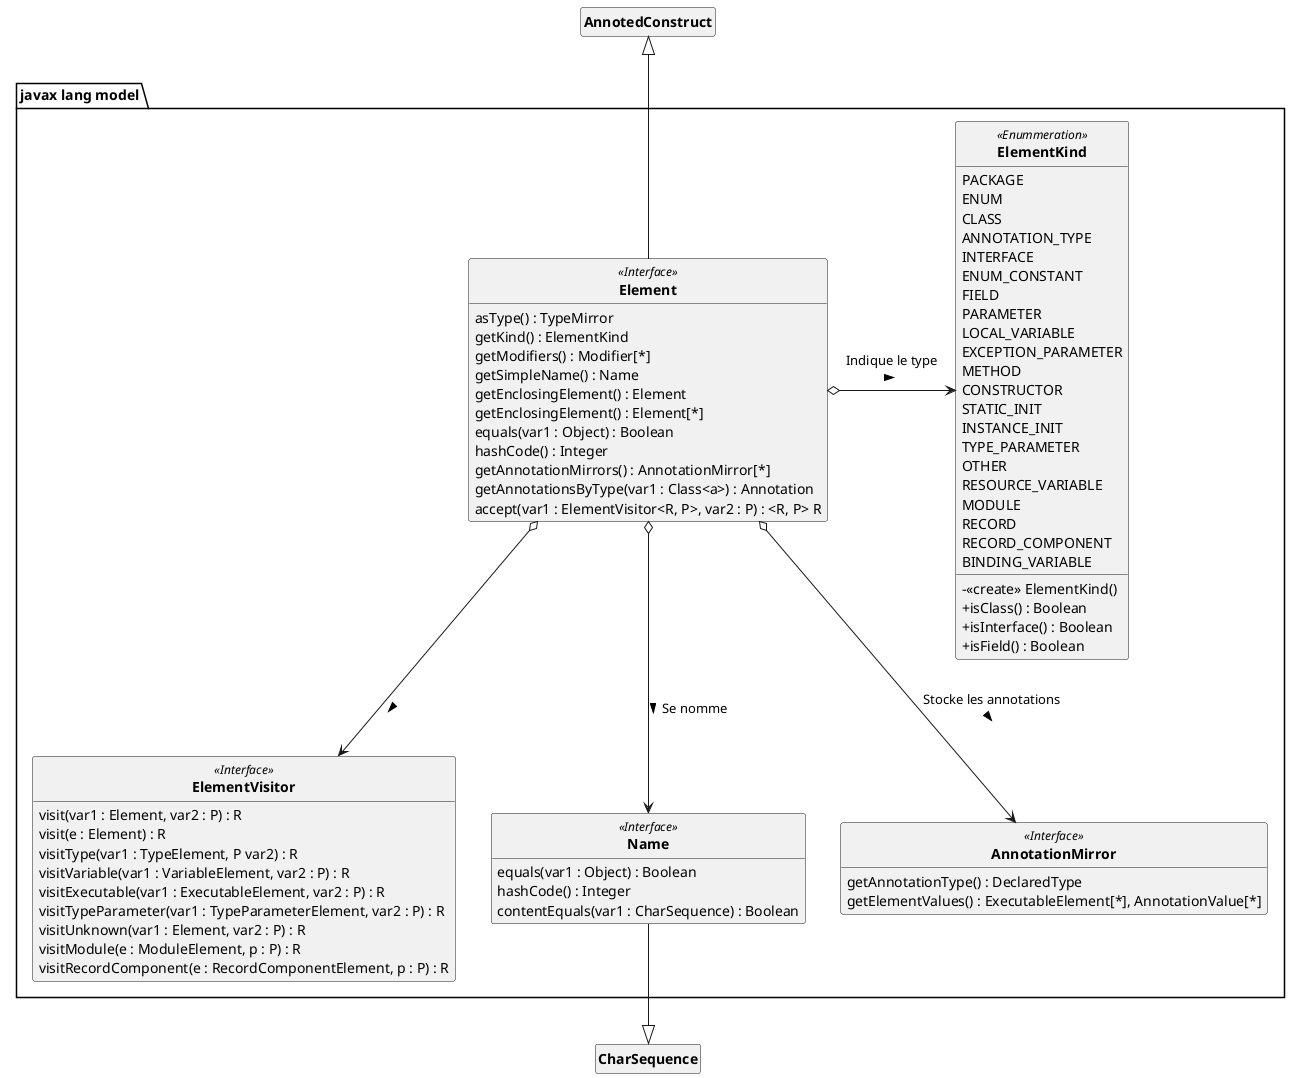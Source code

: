 @startuml
'https://plantuml.com/class-diagram
skinparam style strictuml
skinparam classAttributeIconSize 0
skinparam classFontStyle Bold

hide empty members

package "javax lang model" {
    class Element <<Interface>>{
        asType() : TypeMirror
        getKind() : ElementKind
        getModifiers() : Modifier[*]
        getSimpleName() : Name
        getEnclosingElement() : Element
        getEnclosingElement() : Element[*]
        equals(var1 : Object) : Boolean
        hashCode() : Integer
        getAnnotationMirrors() : AnnotationMirror[*]
        getAnnotationsByType(var1 : Class<a>) : Annotation
        accept(var1 : ElementVisitor<R, P>, var2 : P) : <R, P> R
    }

    class ElementKind <<Enummeration>>{
            PACKAGE
            ENUM
            CLASS
            ANNOTATION_TYPE
            INTERFACE
            ENUM_CONSTANT
            FIELD
            PARAMETER
            LOCAL_VARIABLE
            EXCEPTION_PARAMETER
            METHOD
            CONSTRUCTOR
            STATIC_INIT
            INSTANCE_INIT
            TYPE_PARAMETER
            OTHER
            RESOURCE_VARIABLE
            MODULE
            RECORD
            RECORD_COMPONENT
            BINDING_VARIABLE
            - <<create>> ElementKind()
            + isClass() : Boolean
            + isInterface() : Boolean
            + isField() : Boolean
    }

    class ElementVisitor <<Interface>>{
        visit(var1 : Element, var2 : P) : R
        visit(e : Element) : R
        visitType(var1 : TypeElement, P var2) : R
        visitVariable(var1 : VariableElement, var2 : P) : R
        visitExecutable(var1 : ExecutableElement, var2 : P) : R
        visitTypeParameter(var1 : TypeParameterElement, var2 : P) : R
        visitUnknown(var1 : Element, var2 : P) : R
        visitModule(e : ModuleElement, p : P) : R
        visitRecordComponent(e : RecordComponentElement, p : P) : R
    }

    class Name <<Interface>>{
        equals(var1 : Object) : Boolean
        hashCode() : Integer
        contentEquals(var1 : CharSequence) : Boolean
    }

    class AnnotationMirror <<Interface>>{
        getAnnotationType() : DeclaredType
        getElementValues() : ExecutableElement[*], AnnotationValue[*]
    }
}
class AnnotedConstruct
class CharSequence

Element o-> ElementKind : Indique le type\n >
Element o--> Name : > Se nomme
Element o--> AnnotationMirror : Stocke les annotations\n >
Element o--> ElementVisitor : > 
Element -u-|> AnnotedConstruct
Name --|> CharSequence

@enduml
